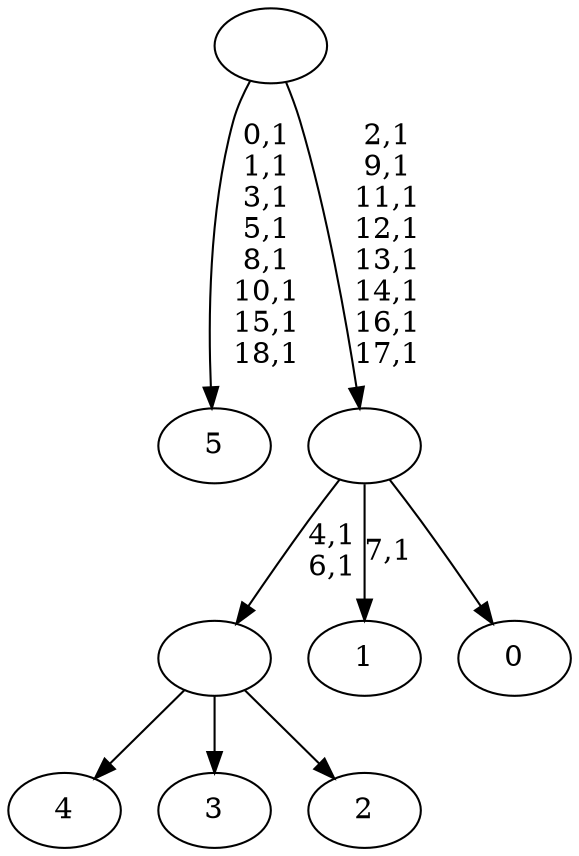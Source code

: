 digraph T {
	25 [label="5"]
	16 [label="4"]
	15 [label="3"]
	14 [label="2"]
	13 [label=""]
	11 [label="1"]
	9 [label="0"]
	8 [label=""]
	0 [label=""]
	13 -> 16 [label=""]
	13 -> 15 [label=""]
	13 -> 14 [label=""]
	8 -> 11 [label="7,1"]
	8 -> 13 [label="4,1\n6,1"]
	8 -> 9 [label=""]
	0 -> 8 [label="2,1\n9,1\n11,1\n12,1\n13,1\n14,1\n16,1\n17,1"]
	0 -> 25 [label="0,1\n1,1\n3,1\n5,1\n8,1\n10,1\n15,1\n18,1"]
}
